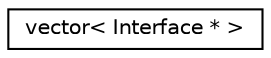 digraph "Graphical Class Hierarchy"
{
 // INTERACTIVE_SVG=YES
 // LATEX_PDF_SIZE
  edge [fontname="Helvetica",fontsize="10",labelfontname="Helvetica",labelfontsize="10"];
  node [fontname="Helvetica",fontsize="10",shape=record];
  rankdir="LR";
  Node0 [label="vector\< Interface * \>",height=0.2,width=0.4,color="black", fillcolor="white", style="filled",URL="$classstatic_01std_1_1vector_3_01_interface_01_5_01_4.html",tooltip=" "];
}
